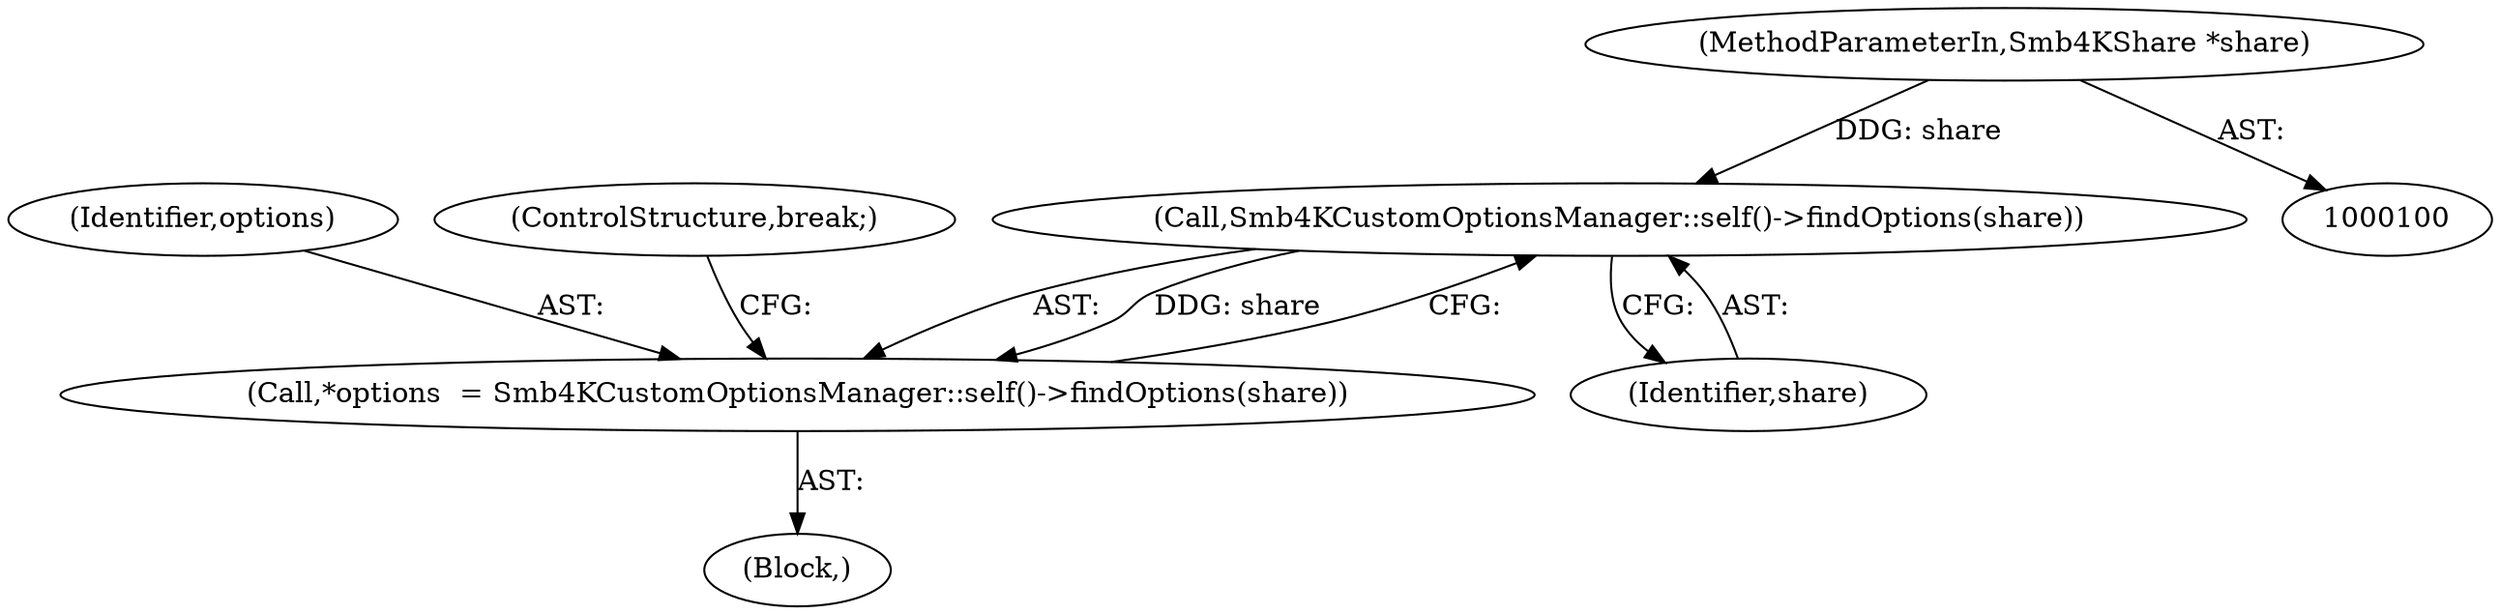 digraph "0_kde_71554140bdaede27b95dbe4c9b5a028a83c83cce@pointer" {
"1000136" [label="(Call,Smb4KCustomOptionsManager::self()->findOptions(share))"];
"1000101" [label="(MethodParameterIn,Smb4KShare *share)"];
"1000134" [label="(Call,*options  = Smb4KCustomOptionsManager::self()->findOptions(share))"];
"1000101" [label="(MethodParameterIn,Smb4KShare *share)"];
"1000136" [label="(Call,Smb4KCustomOptionsManager::self()->findOptions(share))"];
"1000135" [label="(Identifier,options)"];
"1000134" [label="(Call,*options  = Smb4KCustomOptionsManager::self()->findOptions(share))"];
"1000138" [label="(ControlStructure,break;)"];
"1000137" [label="(Identifier,share)"];
"1000103" [label="(Block,)"];
"1000136" -> "1000134"  [label="AST: "];
"1000136" -> "1000137"  [label="CFG: "];
"1000137" -> "1000136"  [label="AST: "];
"1000134" -> "1000136"  [label="CFG: "];
"1000136" -> "1000134"  [label="DDG: share"];
"1000101" -> "1000136"  [label="DDG: share"];
"1000101" -> "1000100"  [label="AST: "];
"1000134" -> "1000103"  [label="AST: "];
"1000135" -> "1000134"  [label="AST: "];
"1000138" -> "1000134"  [label="CFG: "];
}
